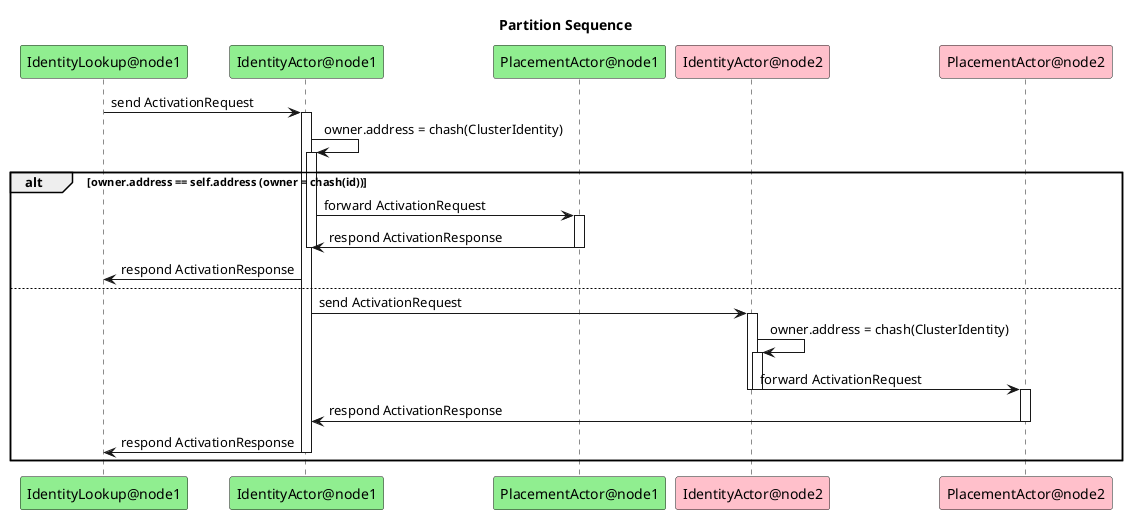 @startuml

title "Partition Sequence"

participant "IdentityLookup@node1" as lookup #LightGreen
participant "IdentityActor@node1" as id1     #LightGreen
participant "PlacementActor@node1" as place1 #LightGreen

participant "IdentityActor@node2" as id2     #Pink
participant "PlacementActor@node2" as place2 #Pink


lookup -> id1: send ActivationRequest
activate id1
    id1 -> id1: owner.address = chash(ClusterIdentity)
    activate id1

alt owner.address == self.address (owner = chash(id))
    id1 -> place1: forward ActivationRequest
    activate place1
        id1 <- place1: respond ActivationResponse
        deactivate place1
    deactivate id1
    lookup <- id1: respond ActivationResponse
else
    id1 -> id2: send ActivationRequest
    activate id2
        id2 -> id2:  owner.address = chash(ClusterIdentity)
        activate id2
            id2 -> place2: forward ActivationRequest
            deactivate id2
        deactivate id2
        activate place2
            id1 <- place2: respond ActivationResponse
            deactivate place2
        lookup <- id1: respond ActivationResponse
    deactivate id1
end

@enduml